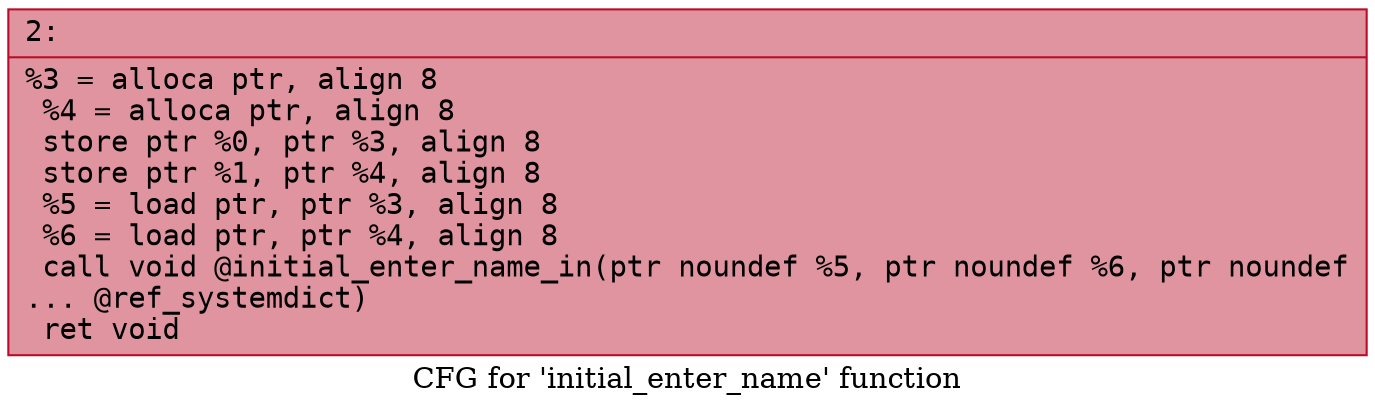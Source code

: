 digraph "CFG for 'initial_enter_name' function" {
	label="CFG for 'initial_enter_name' function";

	Node0x6000016423f0 [shape=record,color="#b70d28ff", style=filled, fillcolor="#b70d2870" fontname="Courier",label="{2:\l|  %3 = alloca ptr, align 8\l  %4 = alloca ptr, align 8\l  store ptr %0, ptr %3, align 8\l  store ptr %1, ptr %4, align 8\l  %5 = load ptr, ptr %3, align 8\l  %6 = load ptr, ptr %4, align 8\l  call void @initial_enter_name_in(ptr noundef %5, ptr noundef %6, ptr noundef\l... @ref_systemdict)\l  ret void\l}"];
}
